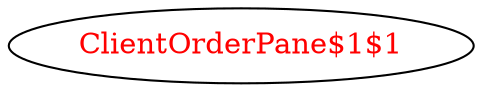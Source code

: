digraph dependencyGraph {
 concentrate=true;
 ranksep="2.0";
 rankdir="LR"; 
 splines="ortho";
"ClientOrderPane$1$1" [fontcolor="red"];
}